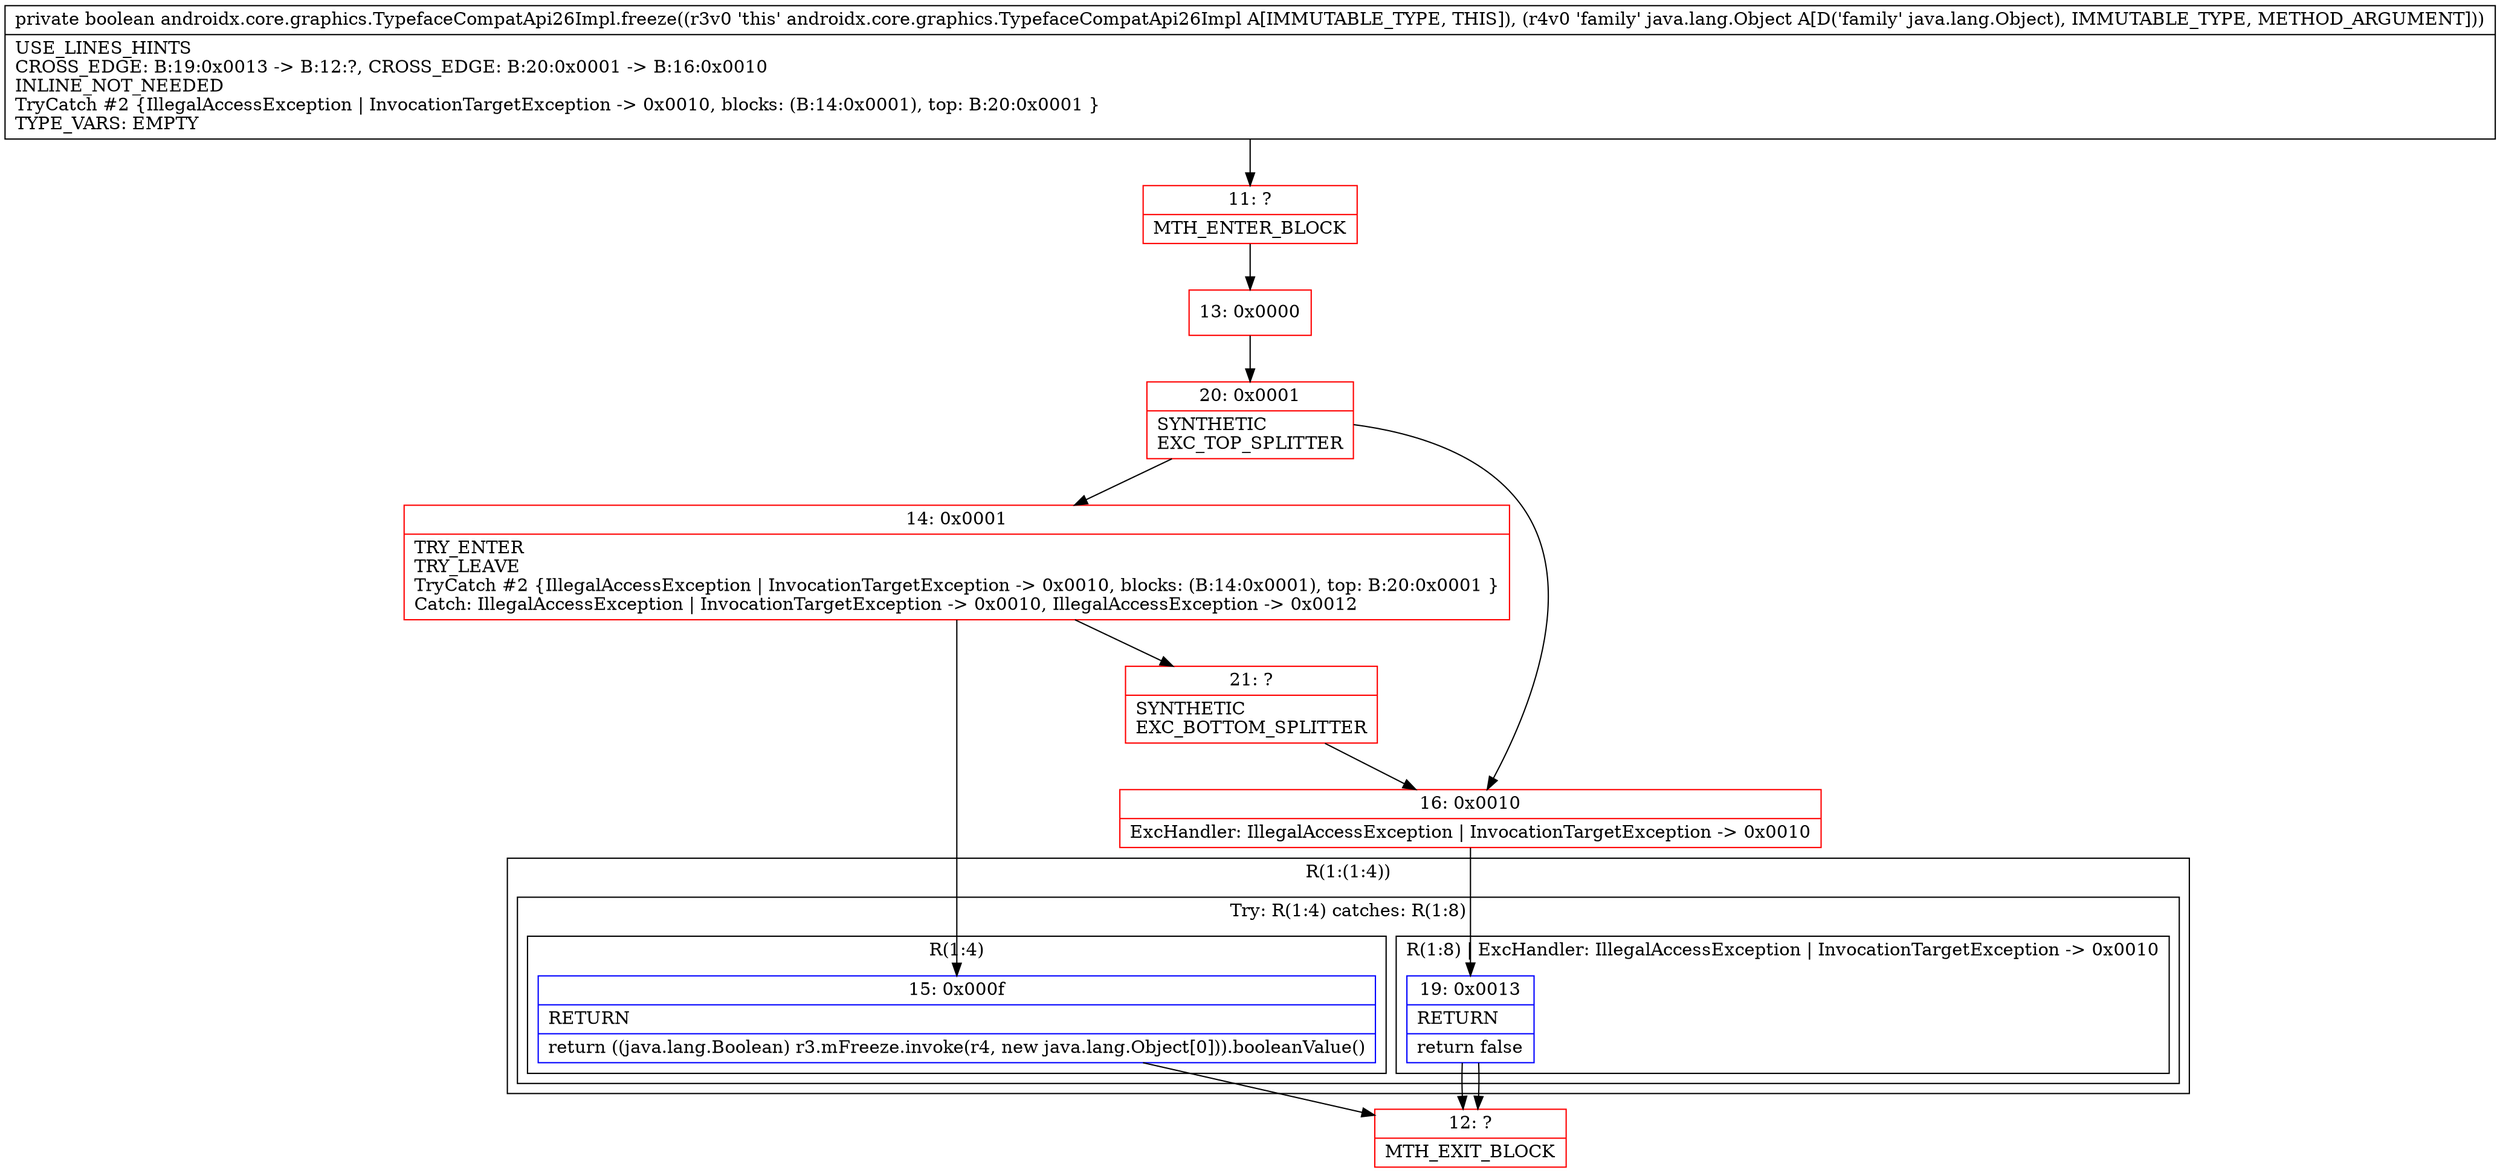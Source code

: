 digraph "CFG forandroidx.core.graphics.TypefaceCompatApi26Impl.freeze(Ljava\/lang\/Object;)Z" {
subgraph cluster_Region_354277865 {
label = "R(1:(1:4))";
node [shape=record,color=blue];
subgraph cluster_TryCatchRegion_908602361 {
label = "Try: R(1:4) catches: R(1:8)";
node [shape=record,color=blue];
subgraph cluster_Region_406744003 {
label = "R(1:4)";
node [shape=record,color=blue];
Node_15 [shape=record,label="{15\:\ 0x000f|RETURN\l|return ((java.lang.Boolean) r3.mFreeze.invoke(r4, new java.lang.Object[0])).booleanValue()\l}"];
}
subgraph cluster_Region_911187538 {
label = "R(1:8) | ExcHandler: IllegalAccessException \| InvocationTargetException \-\> 0x0010\l";
node [shape=record,color=blue];
Node_19 [shape=record,label="{19\:\ 0x0013|RETURN\l|return false\l}"];
}
}
}
subgraph cluster_Region_911187538 {
label = "R(1:8) | ExcHandler: IllegalAccessException \| InvocationTargetException \-\> 0x0010\l";
node [shape=record,color=blue];
Node_19 [shape=record,label="{19\:\ 0x0013|RETURN\l|return false\l}"];
}
Node_11 [shape=record,color=red,label="{11\:\ ?|MTH_ENTER_BLOCK\l}"];
Node_13 [shape=record,color=red,label="{13\:\ 0x0000}"];
Node_20 [shape=record,color=red,label="{20\:\ 0x0001|SYNTHETIC\lEXC_TOP_SPLITTER\l}"];
Node_14 [shape=record,color=red,label="{14\:\ 0x0001|TRY_ENTER\lTRY_LEAVE\lTryCatch #2 \{IllegalAccessException \| InvocationTargetException \-\> 0x0010, blocks: (B:14:0x0001), top: B:20:0x0001 \}\lCatch: IllegalAccessException \| InvocationTargetException \-\> 0x0010, IllegalAccessException \-\> 0x0012\l}"];
Node_12 [shape=record,color=red,label="{12\:\ ?|MTH_EXIT_BLOCK\l}"];
Node_21 [shape=record,color=red,label="{21\:\ ?|SYNTHETIC\lEXC_BOTTOM_SPLITTER\l}"];
Node_16 [shape=record,color=red,label="{16\:\ 0x0010|ExcHandler: IllegalAccessException \| InvocationTargetException \-\> 0x0010\l}"];
MethodNode[shape=record,label="{private boolean androidx.core.graphics.TypefaceCompatApi26Impl.freeze((r3v0 'this' androidx.core.graphics.TypefaceCompatApi26Impl A[IMMUTABLE_TYPE, THIS]), (r4v0 'family' java.lang.Object A[D('family' java.lang.Object), IMMUTABLE_TYPE, METHOD_ARGUMENT]))  | USE_LINES_HINTS\lCROSS_EDGE: B:19:0x0013 \-\> B:12:?, CROSS_EDGE: B:20:0x0001 \-\> B:16:0x0010\lINLINE_NOT_NEEDED\lTryCatch #2 \{IllegalAccessException \| InvocationTargetException \-\> 0x0010, blocks: (B:14:0x0001), top: B:20:0x0001 \}\lTYPE_VARS: EMPTY\l}"];
MethodNode -> Node_11;Node_15 -> Node_12;
Node_19 -> Node_12;
Node_19 -> Node_12;
Node_11 -> Node_13;
Node_13 -> Node_20;
Node_20 -> Node_14;
Node_20 -> Node_16;
Node_14 -> Node_15;
Node_14 -> Node_21;
Node_21 -> Node_16;
Node_16 -> Node_19;
}

